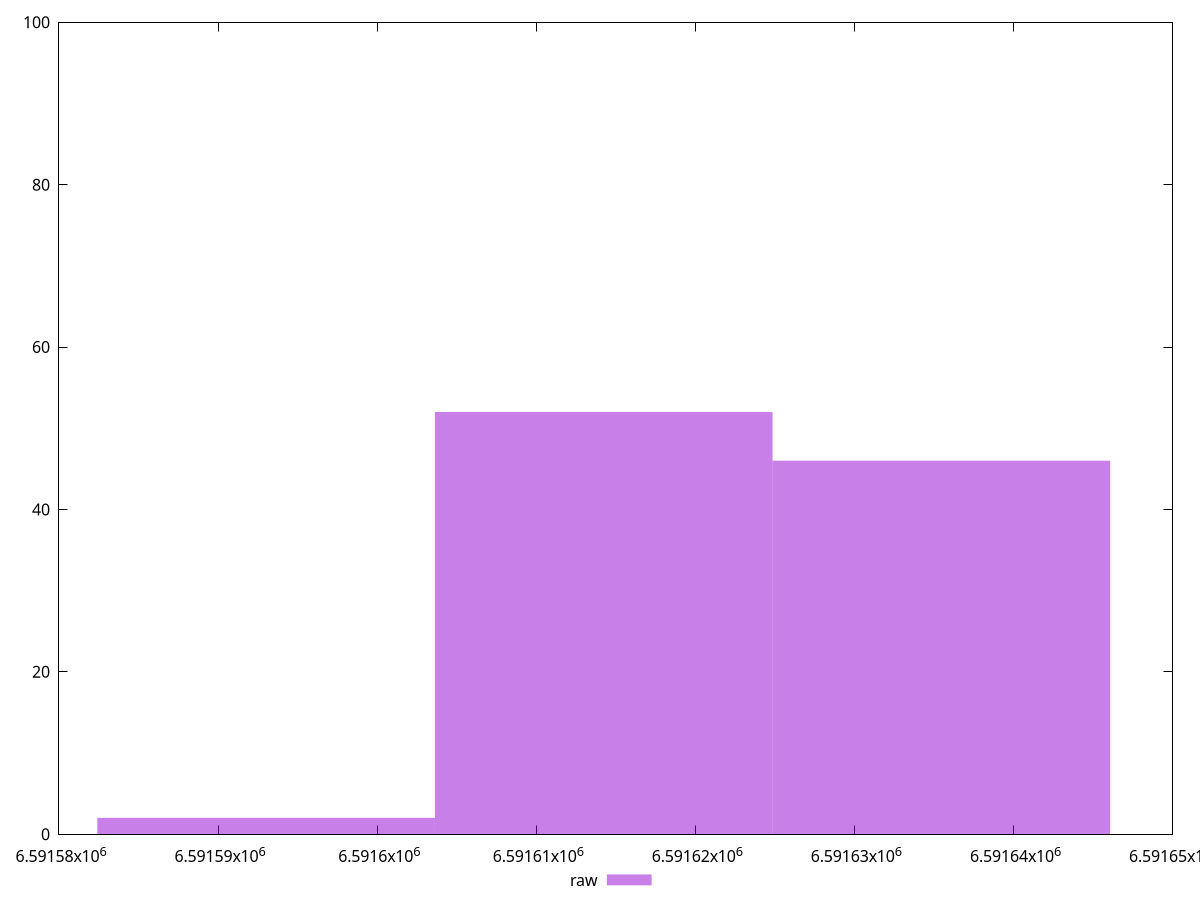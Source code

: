 reset
set terminal svg size 640, 490 enhanced background rgb 'white'
set output "reprap/total-byte-weight/samples/pages+cached+noexternal+nosvg/raw/histogram.svg"

$raw <<EOF
6591635.467835295 46
6591614.243930461 52
6591593.020025627 2
EOF

set key outside below
set boxwidth 21.223904834357114
set yrange [0:100]
set style fill transparent solid 0.5 noborder

plot \
  $raw title "raw" with boxes, \


reset